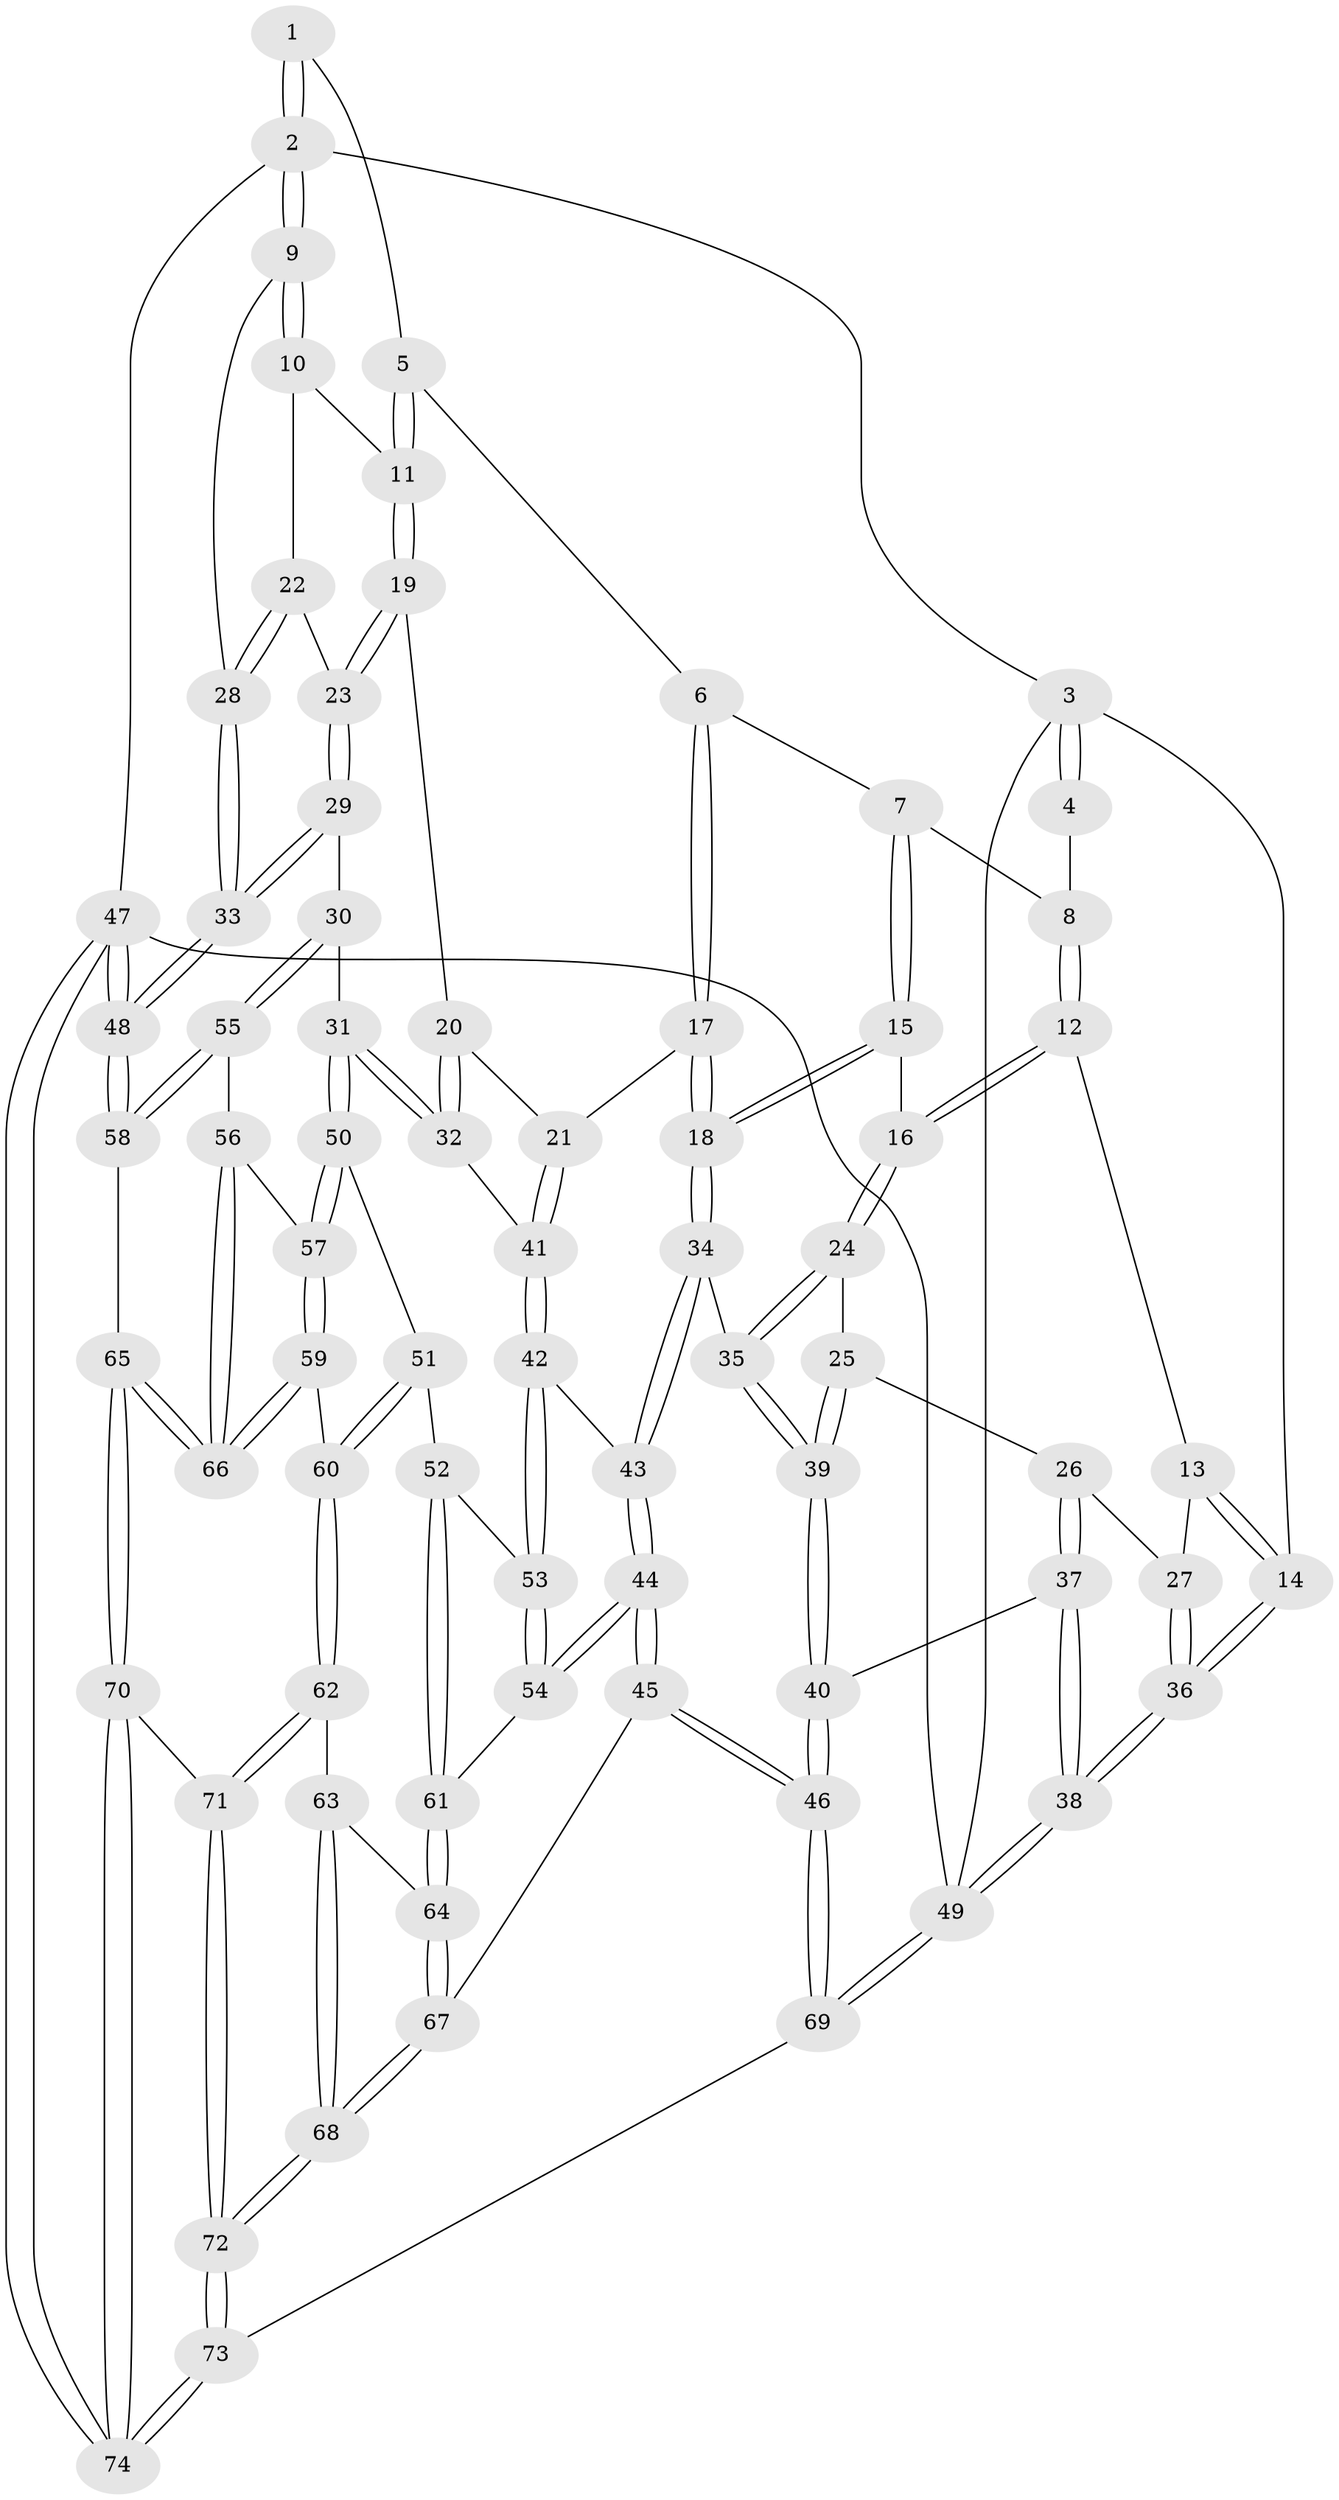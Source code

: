 // Generated by graph-tools (version 1.1) at 2025/51/03/09/25 03:51:04]
// undirected, 74 vertices, 182 edges
graph export_dot {
graph [start="1"]
  node [color=gray90,style=filled];
  1 [pos="+0.6757085057021814+0"];
  2 [pos="+1+0"];
  3 [pos="+0+0"];
  4 [pos="+0.11214767404446152+0"];
  5 [pos="+0.6520984128680103+0"];
  6 [pos="+0.5804950961436015+0.08020912728367026"];
  7 [pos="+0.30903831812705207+0.0882434051851917"];
  8 [pos="+0.3041269147096713+0.08311639232555532"];
  9 [pos="+1+0"];
  10 [pos="+0.9316937775912351+0.1438498554075963"];
  11 [pos="+0.7726881231322866+0.18336409348055818"];
  12 [pos="+0.16832439747681166+0.24513147218725567"];
  13 [pos="+0.12940754214540473+0.23088588161539916"];
  14 [pos="+0+0"];
  15 [pos="+0.3615423035412262+0.2160621481815433"];
  16 [pos="+0.20936939031553053+0.2903289889471442"];
  17 [pos="+0.5111589358302928+0.2939028159459684"];
  18 [pos="+0.46827277298588527+0.30346523368504"];
  19 [pos="+0.7699760123448659+0.21692001706247627"];
  20 [pos="+0.7354171447422236+0.2663962469531176"];
  21 [pos="+0.539018674761077+0.3100809112018907"];
  22 [pos="+0.893967971036552+0.2888505494790786"];
  23 [pos="+0.8872254656821162+0.2980987082152803"];
  24 [pos="+0.21436556410236712+0.34198213051685744"];
  25 [pos="+0.19149331505168968+0.3683816407191316"];
  26 [pos="+0.1334320927718052+0.3819778449614053"];
  27 [pos="+0.08993347908416573+0.37278361713386404"];
  28 [pos="+1+0.09369567372448162"];
  29 [pos="+0.9187254165363209+0.47186615401100923"];
  30 [pos="+0.8631105472557211+0.49996621654993073"];
  31 [pos="+0.8441148365636115+0.49699968568857683"];
  32 [pos="+0.800258641796357+0.47821885675160464"];
  33 [pos="+1+0.4538187329470523"];
  34 [pos="+0.4262812660948553+0.3591828179052044"];
  35 [pos="+0.31440299664696564+0.38494826587882336"];
  36 [pos="+0+0.4101229049473181"];
  37 [pos="+0.1107053652554558+0.6420624197344168"];
  38 [pos="+0+0.6520991603730203"];
  39 [pos="+0.2214153981317672+0.6021718972502422"];
  40 [pos="+0.2146344150428248+0.649601621391926"];
  41 [pos="+0.6470669550280216+0.4751834654269637"];
  42 [pos="+0.5966134120369665+0.5427439401032825"];
  43 [pos="+0.4207509404807489+0.5134160089055992"];
  44 [pos="+0.33109017769521326+0.6318660208986757"];
  45 [pos="+0.2674328817778241+0.6713282811812521"];
  46 [pos="+0.2584763201849151+0.6732041375481322"];
  47 [pos="+1+1"];
  48 [pos="+1+0.8146379541447009"];
  49 [pos="+0+1"];
  50 [pos="+0.6980351808171599+0.6643492246798607"];
  51 [pos="+0.6188087301800291+0.6447268252893886"];
  52 [pos="+0.6004637295647812+0.6343606287259781"];
  53 [pos="+0.5922774943629449+0.5903047638143754"];
  54 [pos="+0.384299087158191+0.6363840835104014"];
  55 [pos="+0.8691701299557418+0.6009679521143846"];
  56 [pos="+0.8136830532633127+0.6875174793456654"];
  57 [pos="+0.7280957155884954+0.7203303852260868"];
  58 [pos="+1+0.8220281850222659"];
  59 [pos="+0.7175282067614382+0.7721991995971189"];
  60 [pos="+0.6633570349902529+0.7967820417374927"];
  61 [pos="+0.5555974264783766+0.6912413445876043"];
  62 [pos="+0.6531544024997125+0.805453315025854"];
  63 [pos="+0.5493426049025427+0.7478621774124937"];
  64 [pos="+0.547172473040458+0.7429104918714581"];
  65 [pos="+0.8798897281232032+0.883723930396106"];
  66 [pos="+0.8508383649291162+0.852513857736968"];
  67 [pos="+0.4088382964371227+0.7498035444958923"];
  68 [pos="+0.49666955955824016+0.8847880736246819"];
  69 [pos="+0.285300728393448+1"];
  70 [pos="+0.836557153665051+0.9646856304166891"];
  71 [pos="+0.6326546265444796+0.9028428528791757"];
  72 [pos="+0.5072732719092052+0.9799390472736652"];
  73 [pos="+0.39173242072806475+1"];
  74 [pos="+0.8387351562919904+1"];
  1 -- 2;
  1 -- 2;
  1 -- 5;
  2 -- 3;
  2 -- 9;
  2 -- 9;
  2 -- 47;
  3 -- 4;
  3 -- 4;
  3 -- 14;
  3 -- 49;
  4 -- 8;
  5 -- 6;
  5 -- 11;
  5 -- 11;
  6 -- 7;
  6 -- 17;
  6 -- 17;
  7 -- 8;
  7 -- 15;
  7 -- 15;
  8 -- 12;
  8 -- 12;
  9 -- 10;
  9 -- 10;
  9 -- 28;
  10 -- 11;
  10 -- 22;
  11 -- 19;
  11 -- 19;
  12 -- 13;
  12 -- 16;
  12 -- 16;
  13 -- 14;
  13 -- 14;
  13 -- 27;
  14 -- 36;
  14 -- 36;
  15 -- 16;
  15 -- 18;
  15 -- 18;
  16 -- 24;
  16 -- 24;
  17 -- 18;
  17 -- 18;
  17 -- 21;
  18 -- 34;
  18 -- 34;
  19 -- 20;
  19 -- 23;
  19 -- 23;
  20 -- 21;
  20 -- 32;
  20 -- 32;
  21 -- 41;
  21 -- 41;
  22 -- 23;
  22 -- 28;
  22 -- 28;
  23 -- 29;
  23 -- 29;
  24 -- 25;
  24 -- 35;
  24 -- 35;
  25 -- 26;
  25 -- 39;
  25 -- 39;
  26 -- 27;
  26 -- 37;
  26 -- 37;
  27 -- 36;
  27 -- 36;
  28 -- 33;
  28 -- 33;
  29 -- 30;
  29 -- 33;
  29 -- 33;
  30 -- 31;
  30 -- 55;
  30 -- 55;
  31 -- 32;
  31 -- 32;
  31 -- 50;
  31 -- 50;
  32 -- 41;
  33 -- 48;
  33 -- 48;
  34 -- 35;
  34 -- 43;
  34 -- 43;
  35 -- 39;
  35 -- 39;
  36 -- 38;
  36 -- 38;
  37 -- 38;
  37 -- 38;
  37 -- 40;
  38 -- 49;
  38 -- 49;
  39 -- 40;
  39 -- 40;
  40 -- 46;
  40 -- 46;
  41 -- 42;
  41 -- 42;
  42 -- 43;
  42 -- 53;
  42 -- 53;
  43 -- 44;
  43 -- 44;
  44 -- 45;
  44 -- 45;
  44 -- 54;
  44 -- 54;
  45 -- 46;
  45 -- 46;
  45 -- 67;
  46 -- 69;
  46 -- 69;
  47 -- 48;
  47 -- 48;
  47 -- 74;
  47 -- 74;
  47 -- 49;
  48 -- 58;
  48 -- 58;
  49 -- 69;
  49 -- 69;
  50 -- 51;
  50 -- 57;
  50 -- 57;
  51 -- 52;
  51 -- 60;
  51 -- 60;
  52 -- 53;
  52 -- 61;
  52 -- 61;
  53 -- 54;
  53 -- 54;
  54 -- 61;
  55 -- 56;
  55 -- 58;
  55 -- 58;
  56 -- 57;
  56 -- 66;
  56 -- 66;
  57 -- 59;
  57 -- 59;
  58 -- 65;
  59 -- 60;
  59 -- 66;
  59 -- 66;
  60 -- 62;
  60 -- 62;
  61 -- 64;
  61 -- 64;
  62 -- 63;
  62 -- 71;
  62 -- 71;
  63 -- 64;
  63 -- 68;
  63 -- 68;
  64 -- 67;
  64 -- 67;
  65 -- 66;
  65 -- 66;
  65 -- 70;
  65 -- 70;
  67 -- 68;
  67 -- 68;
  68 -- 72;
  68 -- 72;
  69 -- 73;
  70 -- 71;
  70 -- 74;
  70 -- 74;
  71 -- 72;
  71 -- 72;
  72 -- 73;
  72 -- 73;
  73 -- 74;
  73 -- 74;
}
